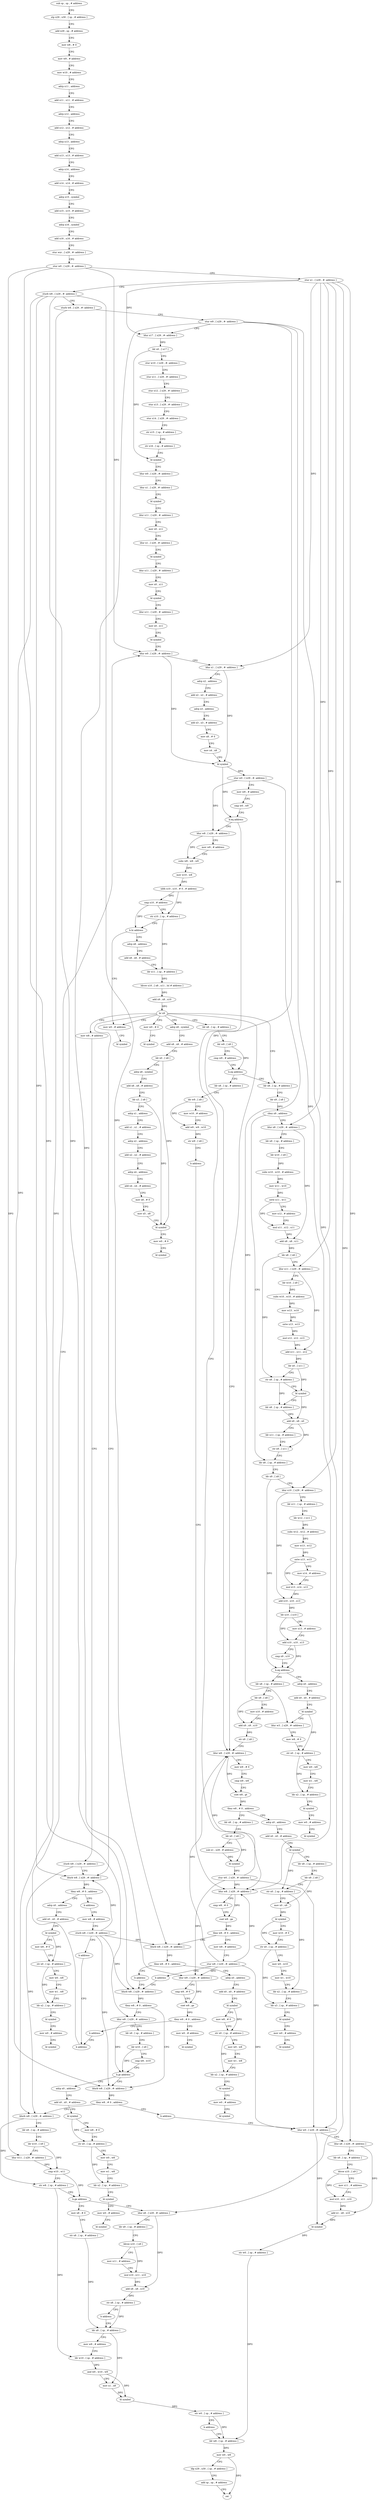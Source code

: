 digraph "func" {
"4200800" [label = "sub sp , sp , # address" ]
"4200804" [label = "stp x29 , x30 , [ sp , # address ]" ]
"4200808" [label = "add x29 , sp , # address" ]
"4200812" [label = "mov w8 , # 0" ]
"4200816" [label = "mov w9 , # address" ]
"4200820" [label = "mov w10 , # address" ]
"4200824" [label = "adrp x11 , address" ]
"4200828" [label = "add x11 , x11 , # address" ]
"4200832" [label = "adrp x12 , address" ]
"4200836" [label = "add x12 , x12 , # address" ]
"4200840" [label = "adrp x13 , address" ]
"4200844" [label = "add x13 , x13 , # address" ]
"4200848" [label = "adrp x14 , address" ]
"4200852" [label = "add x14 , x14 , # address" ]
"4200856" [label = "adrp x15 , symbol" ]
"4200860" [label = "add x15 , x15 , # address" ]
"4200864" [label = "adrp x16 , symbol" ]
"4200868" [label = "add x16 , x16 , # address" ]
"4200872" [label = "stur wzr , [ x29 , #- address ]" ]
"4200876" [label = "stur w0 , [ x29 , #- address ]" ]
"4200880" [label = "stur x1 , [ x29 , #- address ]" ]
"4200884" [label = "sturb w8 , [ x29 , #- address ]" ]
"4200888" [label = "sturb w8 , [ x29 , #- address ]" ]
"4200892" [label = "stur w9 , [ x29 , #- address ]" ]
"4200896" [label = "ldur x17 , [ x29 , #- address ]" ]
"4200900" [label = "ldr x0 , [ x17 ]" ]
"4200904" [label = "stur w10 , [ x29 , #- address ]" ]
"4200908" [label = "stur x11 , [ x29 , #- address ]" ]
"4200912" [label = "stur x12 , [ x29 , #- address ]" ]
"4200916" [label = "stur x13 , [ x29 , #- address ]" ]
"4200920" [label = "stur x14 , [ x29 , #- address ]" ]
"4200924" [label = "str x15 , [ sp , # address ]" ]
"4200928" [label = "str x16 , [ sp , # address ]" ]
"4200932" [label = "bl symbol" ]
"4200936" [label = "ldur w0 , [ x29 , #- address ]" ]
"4200940" [label = "ldur x1 , [ x29 , #- address ]" ]
"4200944" [label = "bl symbol" ]
"4200948" [label = "ldur x11 , [ x29 , #- address ]" ]
"4200952" [label = "mov x0 , x11" ]
"4200956" [label = "ldur x1 , [ x29 , #- address ]" ]
"4200960" [label = "bl symbol" ]
"4200964" [label = "ldur x11 , [ x29 , #- address ]" ]
"4200968" [label = "mov x0 , x11" ]
"4200972" [label = "bl symbol" ]
"4200976" [label = "ldur x11 , [ x29 , #- address ]" ]
"4200980" [label = "mov x0 , x11" ]
"4200984" [label = "bl symbol" ]
"4200988" [label = "ldur w0 , [ x29 , #- address ]" ]
"4201676" [label = "ldur w8 , [ x29 , #- address ]" ]
"4201680" [label = "cmp w8 , # 0" ]
"4201684" [label = "cset w8 , ge" ]
"4201688" [label = "tbnz w8 , # 0 , address" ]
"4201704" [label = "ldurb w8 , [ x29 , #- address ]" ]
"4201692" [label = "mov w8 , # address" ]
"4201040" [label = "ldur w8 , [ x29 , #- address ]" ]
"4201044" [label = "mov w9 , # address" ]
"4201048" [label = "subs w8 , w8 , w9" ]
"4201052" [label = "mov w10 , w8" ]
"4201056" [label = "ubfx x10 , x10 , # 0 , # address" ]
"4201060" [label = "cmp x10 , # address" ]
"4201064" [label = "str x10 , [ sp , # address ]" ]
"4201068" [label = "b.hi address" ]
"4201664" [label = "mov w0 , # address" ]
"4201072" [label = "adrp x8 , address" ]
"4201708" [label = "tbnz w8 , # 0 , address" ]
"4201716" [label = "adrp x0 , address" ]
"4201712" [label = "b address" ]
"4201696" [label = "stur w8 , [ x29 , #- address ]" ]
"4201700" [label = "b address" ]
"4201760" [label = "ldurb w8 , [ x29 , #- address ]" ]
"4201668" [label = "bl symbol" ]
"4201076" [label = "add x8 , x8 , # address" ]
"4201080" [label = "ldr x11 , [ sp , # address ]" ]
"4201084" [label = "ldrsw x10 , [ x8 , x11 , lsl # address ]" ]
"4201088" [label = "add x9 , x8 , x10" ]
"4201092" [label = "br x9" ]
"4201096" [label = "ldr x8 , [ sp , # address ]" ]
"4201136" [label = "ldr x8 , [ sp , # address ]" ]
"4201376" [label = "ldur w8 , [ x29 , #- address ]" ]
"4201512" [label = "mov w8 , # address" ]
"4201520" [label = "ldurb w8 , [ x29 , #- address ]" ]
"4201588" [label = "mov w0 , # 0" ]
"4201596" [label = "adrp x8 , symbol" ]
"4201720" [label = "add x0 , x0 , # address" ]
"4201724" [label = "bl symbol" ]
"4201728" [label = "mov w8 , # 0" ]
"4201732" [label = "str x0 , [ sp , # address ]" ]
"4201736" [label = "mov w0 , w8" ]
"4201740" [label = "mov w1 , w8" ]
"4201744" [label = "ldr x2 , [ sp , # address ]" ]
"4201748" [label = "bl symbol" ]
"4201752" [label = "mov w0 , # address" ]
"4201756" [label = "bl symbol" ]
"4201764" [label = "tbnz w8 , # 0 , address" ]
"4201832" [label = "ldurb w8 , [ x29 , #- address ]" ]
"4201768" [label = "ldur w8 , [ x29 , #- address ]" ]
"4201100" [label = "ldr w9 , [ x8 ]" ]
"4201104" [label = "cmp w9 , # address" ]
"4201108" [label = "b.eq address" ]
"4201112" [label = "ldr x8 , [ sp , # address ]" ]
"4201140" [label = "ldr x9 , [ x8 ]" ]
"4201144" [label = "cbnz x9 , address" ]
"4201244" [label = "ldr x8 , [ sp , # address ]" ]
"4201148" [label = "ldur x8 , [ x29 , #- address ]" ]
"4201380" [label = "mov w9 , # 0" ]
"4201384" [label = "cmp w9 , w8" ]
"4201388" [label = "cset w8 , gt" ]
"4201392" [label = "tbnz w8 , # 0 , address" ]
"4201464" [label = "ldr x8 , [ sp , # address ]" ]
"4201396" [label = "adrp x0 , address" ]
"4201516" [label = "sturb w8 , [ x29 , #- address ]" ]
"4201524" [label = "tbnz w8 , # 0 , address" ]
"4201532" [label = "adrp x0 , address" ]
"4201528" [label = "b address" ]
"4201592" [label = "bl symbol" ]
"4201600" [label = "add x8 , x8 , # address" ]
"4201604" [label = "ldr x0 , [ x8 ]" ]
"4201608" [label = "adrp x8 , symbol" ]
"4201612" [label = "add x8 , x8 , # address" ]
"4201616" [label = "ldr x3 , [ x8 ]" ]
"4201620" [label = "adrp x1 , address" ]
"4201624" [label = "add x1 , x1 , # address" ]
"4201628" [label = "adrp x2 , address" ]
"4201632" [label = "add x2 , x2 , # address" ]
"4201636" [label = "adrp x4 , address" ]
"4201640" [label = "add x4 , x4 , # address" ]
"4201644" [label = "mov x8 , # 0" ]
"4201648" [label = "mov x5 , x8" ]
"4201652" [label = "bl symbol" ]
"4201656" [label = "mov w0 , # 0" ]
"4201660" [label = "bl symbol" ]
"4201836" [label = "tbnz w8 , # 0 , address" ]
"4201844" [label = "ldurb w8 , [ x29 , #- address ]" ]
"4201840" [label = "b address" ]
"4201772" [label = "ldr x9 , [ sp , # address ]" ]
"4201776" [label = "ldr w10 , [ x9 ]" ]
"4201780" [label = "cmp w8 , w10" ]
"4201784" [label = "b.gt address" ]
"4201788" [label = "adrp x0 , address" ]
"4201116" [label = "ldr w9 , [ x8 ]" ]
"4201120" [label = "mov w10 , # address" ]
"4201124" [label = "add w9 , w9 , w10" ]
"4201128" [label = "str w9 , [ x8 ]" ]
"4201132" [label = "b address" ]
"4201248" [label = "ldr x9 , [ x8 ]" ]
"4201252" [label = "ldur x10 , [ x29 , #- address ]" ]
"4201256" [label = "ldr x11 , [ sp , # address ]" ]
"4201260" [label = "ldr w12 , [ x11 ]" ]
"4201264" [label = "subs w12 , w12 , # address" ]
"4201268" [label = "mov w13 , w12" ]
"4201272" [label = "sxtw x13 , w13" ]
"4201276" [label = "mov x14 , # address" ]
"4201280" [label = "mul x13 , x14 , x13" ]
"4201284" [label = "add x10 , x10 , x13" ]
"4201288" [label = "ldr x10 , [ x10 ]" ]
"4201292" [label = "mov x13 , # address" ]
"4201296" [label = "add x10 , x10 , x13" ]
"4201300" [label = "cmp x9 , x10" ]
"4201304" [label = "b.eq address" ]
"4201356" [label = "ldr x8 , [ sp , # address ]" ]
"4201308" [label = "adrp x0 , address" ]
"4201152" [label = "ldr x9 , [ sp , # address ]" ]
"4201156" [label = "ldr w10 , [ x9 ]" ]
"4201160" [label = "subs w10 , w10 , # address" ]
"4201164" [label = "mov w11 , w10" ]
"4201168" [label = "sxtw x11 , w11" ]
"4201172" [label = "mov x12 , # address" ]
"4201176" [label = "mul x11 , x12 , x11" ]
"4201180" [label = "add x8 , x8 , x11" ]
"4201184" [label = "ldr x8 , [ x8 ]" ]
"4201188" [label = "ldur x11 , [ x29 , #- address ]" ]
"4201192" [label = "ldr w10 , [ x9 ]" ]
"4201196" [label = "subs w10 , w10 , # address" ]
"4201200" [label = "mov w13 , w10" ]
"4201204" [label = "sxtw x13 , w13" ]
"4201208" [label = "mul x12 , x12 , x13" ]
"4201212" [label = "add x11 , x11 , x12" ]
"4201216" [label = "ldr x0 , [ x11 ]" ]
"4201220" [label = "str x8 , [ sp , # address ]" ]
"4201224" [label = "bl symbol" ]
"4201228" [label = "ldr x8 , [ sp , # address ]" ]
"4201232" [label = "add x9 , x8 , x0" ]
"4201236" [label = "ldr x11 , [ sp , # address ]" ]
"4201240" [label = "str x9 , [ x11 ]" ]
"4201468" [label = "ldr x0 , [ x8 ]" ]
"4201472" [label = "sub x1 , x29 , # address" ]
"4201476" [label = "bl symbol" ]
"4201480" [label = "stur w0 , [ x29 , #- address ]" ]
"4201484" [label = "ldur w9 , [ x29 , #- address ]" ]
"4201488" [label = "cmp w9 , # 0" ]
"4201492" [label = "cset w9 , ge" ]
"4201496" [label = "tbnz w9 , # 0 , address" ]
"4201508" [label = "b address" ]
"4201500" [label = "mov w0 , # address" ]
"4201400" [label = "add x0 , x0 , # address" ]
"4201404" [label = "bl symbol" ]
"4201408" [label = "ldr x8 , [ sp , # address ]" ]
"4201412" [label = "ldr x9 , [ x8 ]" ]
"4201416" [label = "str x0 , [ sp , # address ]" ]
"4201420" [label = "mov x0 , x9" ]
"4201424" [label = "bl symbol" ]
"4201428" [label = "mov w10 , # 0" ]
"4201432" [label = "str x0 , [ sp , # address ]" ]
"4201436" [label = "mov w0 , w10" ]
"4201440" [label = "mov w1 , w10" ]
"4201444" [label = "ldr x2 , [ sp , # address ]" ]
"4201448" [label = "ldr x3 , [ sp , # address ]" ]
"4201452" [label = "bl symbol" ]
"4201456" [label = "mov w0 , # address" ]
"4201460" [label = "bl symbol" ]
"4201536" [label = "add x0 , x0 , # address" ]
"4201540" [label = "bl symbol" ]
"4201544" [label = "mov w8 , # 0" ]
"4201548" [label = "str x0 , [ sp , # address ]" ]
"4201552" [label = "mov w0 , w8" ]
"4201556" [label = "mov w1 , w8" ]
"4201560" [label = "ldr x2 , [ sp , # address ]" ]
"4201564" [label = "bl symbol" ]
"4201568" [label = "mov w0 , # address" ]
"4201572" [label = "bl symbol" ]
"4201576" [label = "mov w8 , # address" ]
"4201848" [label = "ldr x9 , [ sp , # address ]" ]
"4201852" [label = "ldr w10 , [ x9 ]" ]
"4201856" [label = "ldur w11 , [ x29 , #- address ]" ]
"4201860" [label = "cmp w10 , w11" ]
"4201864" [label = "str w8 , [ sp , # address ]" ]
"4201868" [label = "b.ge address" ]
"4201904" [label = "mov x8 , # 0" ]
"4201872" [label = "ldur x8 , [ x29 , #- address ]" ]
"4201944" [label = "ldur w0 , [ x29 , #- address ]" ]
"4201792" [label = "add x0 , x0 , # address" ]
"4201796" [label = "bl symbol" ]
"4201800" [label = "mov w8 , # 0" ]
"4201804" [label = "str x0 , [ sp , # address ]" ]
"4201808" [label = "mov w0 , w8" ]
"4201812" [label = "mov w1 , w8" ]
"4201816" [label = "ldr x2 , [ sp , # address ]" ]
"4201820" [label = "bl symbol" ]
"4201824" [label = "mov w0 , # address" ]
"4201828" [label = "bl symbol" ]
"4201360" [label = "ldr x9 , [ x8 ]" ]
"4201364" [label = "mov x10 , # address" ]
"4201368" [label = "add x9 , x9 , x10" ]
"4201372" [label = "str x9 , [ x8 ]" ]
"4201312" [label = "add x0 , x0 , # address" ]
"4201316" [label = "bl symbol" ]
"4201320" [label = "ldur w3 , [ x29 , #- address ]" ]
"4201324" [label = "mov w8 , # 0" ]
"4201328" [label = "str x0 , [ sp , # address ]" ]
"4201332" [label = "mov w0 , w8" ]
"4201336" [label = "mov w1 , w8" ]
"4201340" [label = "ldr x2 , [ sp , # address ]" ]
"4201344" [label = "bl symbol" ]
"4201348" [label = "mov w0 , # address" ]
"4201352" [label = "bl symbol" ]
"4201672" [label = "b address" ]
"4201504" [label = "bl symbol" ]
"4201580" [label = "sturb w8 , [ x29 , #- address ]" ]
"4201584" [label = "b address" ]
"4201908" [label = "str x8 , [ sp , # address ]" ]
"4201912" [label = "ldr x8 , [ sp , # address ]" ]
"4201876" [label = "ldr x9 , [ sp , # address ]" ]
"4201880" [label = "ldrsw x10 , [ x9 ]" ]
"4201884" [label = "mov x11 , # address" ]
"4201888" [label = "mul x10 , x11 , x10" ]
"4201892" [label = "add x8 , x8 , x10" ]
"4201896" [label = "str x8 , [ sp , # address ]" ]
"4201900" [label = "b address" ]
"4201948" [label = "ldur x8 , [ x29 , #- address ]" ]
"4201952" [label = "ldr x9 , [ sp , # address ]" ]
"4201956" [label = "ldrsw x10 , [ x9 ]" ]
"4201960" [label = "mov x11 , # address" ]
"4201964" [label = "mul x10 , x11 , x10" ]
"4201968" [label = "add x1 , x8 , x10" ]
"4201972" [label = "bl symbol" ]
"4201976" [label = "str w0 , [ sp , # address ]" ]
"4201980" [label = "ldr w8 , [ sp , # address ]" ]
"4201984" [label = "mov w0 , w8" ]
"4201988" [label = "ldp x29 , x30 , [ sp , # address ]" ]
"4201992" [label = "add sp , sp , # address" ]
"4201996" [label = "ret" ]
"4201916" [label = "mov w9 , # address" ]
"4201920" [label = "ldr w10 , [ sp , # address ]" ]
"4201924" [label = "and w0 , w10 , w9" ]
"4201928" [label = "mov x1 , x8" ]
"4201932" [label = "bl symbol" ]
"4201936" [label = "str w0 , [ sp , # address ]" ]
"4201940" [label = "b address" ]
"4200992" [label = "ldur x1 , [ x29 , #- address ]" ]
"4200996" [label = "adrp x2 , address" ]
"4201000" [label = "add x2 , x2 , # address" ]
"4201004" [label = "adrp x3 , address" ]
"4201008" [label = "add x3 , x3 , # address" ]
"4201012" [label = "mov x8 , # 0" ]
"4201016" [label = "mov x4 , x8" ]
"4201020" [label = "bl symbol" ]
"4201024" [label = "stur w0 , [ x29 , #- address ]" ]
"4201028" [label = "mov w9 , # address" ]
"4201032" [label = "cmp w0 , w9" ]
"4201036" [label = "b.eq address" ]
"4200800" -> "4200804" [ label = "CFG" ]
"4200804" -> "4200808" [ label = "CFG" ]
"4200808" -> "4200812" [ label = "CFG" ]
"4200812" -> "4200816" [ label = "CFG" ]
"4200816" -> "4200820" [ label = "CFG" ]
"4200820" -> "4200824" [ label = "CFG" ]
"4200824" -> "4200828" [ label = "CFG" ]
"4200828" -> "4200832" [ label = "CFG" ]
"4200832" -> "4200836" [ label = "CFG" ]
"4200836" -> "4200840" [ label = "CFG" ]
"4200840" -> "4200844" [ label = "CFG" ]
"4200844" -> "4200848" [ label = "CFG" ]
"4200848" -> "4200852" [ label = "CFG" ]
"4200852" -> "4200856" [ label = "CFG" ]
"4200856" -> "4200860" [ label = "CFG" ]
"4200860" -> "4200864" [ label = "CFG" ]
"4200864" -> "4200868" [ label = "CFG" ]
"4200868" -> "4200872" [ label = "CFG" ]
"4200872" -> "4200876" [ label = "CFG" ]
"4200876" -> "4200880" [ label = "CFG" ]
"4200876" -> "4200988" [ label = "DFG" ]
"4200876" -> "4201768" [ label = "DFG" ]
"4200876" -> "4201856" [ label = "DFG" ]
"4200880" -> "4200884" [ label = "CFG" ]
"4200880" -> "4200896" [ label = "DFG" ]
"4200880" -> "4200992" [ label = "DFG" ]
"4200880" -> "4201252" [ label = "DFG" ]
"4200880" -> "4201148" [ label = "DFG" ]
"4200880" -> "4201188" [ label = "DFG" ]
"4200880" -> "4201872" [ label = "DFG" ]
"4200880" -> "4201948" [ label = "DFG" ]
"4200884" -> "4200888" [ label = "CFG" ]
"4200884" -> "4201520" [ label = "DFG" ]
"4200884" -> "4201704" [ label = "DFG" ]
"4200884" -> "4201760" [ label = "DFG" ]
"4200884" -> "4201832" [ label = "DFG" ]
"4200888" -> "4200892" [ label = "CFG" ]
"4200888" -> "4201844" [ label = "DFG" ]
"4200892" -> "4200896" [ label = "CFG" ]
"4200892" -> "4201676" [ label = "DFG" ]
"4200892" -> "4201376" [ label = "DFG" ]
"4200892" -> "4201484" [ label = "DFG" ]
"4200892" -> "4201944" [ label = "DFG" ]
"4200896" -> "4200900" [ label = "DFG" ]
"4200900" -> "4200904" [ label = "CFG" ]
"4200900" -> "4200932" [ label = "DFG" ]
"4200904" -> "4200908" [ label = "CFG" ]
"4200908" -> "4200912" [ label = "CFG" ]
"4200912" -> "4200916" [ label = "CFG" ]
"4200916" -> "4200920" [ label = "CFG" ]
"4200920" -> "4200924" [ label = "CFG" ]
"4200924" -> "4200928" [ label = "CFG" ]
"4200928" -> "4200932" [ label = "CFG" ]
"4200932" -> "4200936" [ label = "CFG" ]
"4200936" -> "4200940" [ label = "CFG" ]
"4200940" -> "4200944" [ label = "CFG" ]
"4200944" -> "4200948" [ label = "CFG" ]
"4200948" -> "4200952" [ label = "CFG" ]
"4200952" -> "4200956" [ label = "CFG" ]
"4200956" -> "4200960" [ label = "CFG" ]
"4200960" -> "4200964" [ label = "CFG" ]
"4200964" -> "4200968" [ label = "CFG" ]
"4200968" -> "4200972" [ label = "CFG" ]
"4200972" -> "4200976" [ label = "CFG" ]
"4200976" -> "4200980" [ label = "CFG" ]
"4200980" -> "4200984" [ label = "CFG" ]
"4200984" -> "4200988" [ label = "CFG" ]
"4200988" -> "4200992" [ label = "CFG" ]
"4200988" -> "4201020" [ label = "DFG" ]
"4201676" -> "4201680" [ label = "CFG" ]
"4201676" -> "4201684" [ label = "DFG" ]
"4201680" -> "4201684" [ label = "CFG" ]
"4201684" -> "4201688" [ label = "DFG" ]
"4201688" -> "4201704" [ label = "CFG" ]
"4201688" -> "4201692" [ label = "CFG" ]
"4201704" -> "4201708" [ label = "DFG" ]
"4201692" -> "4201696" [ label = "CFG" ]
"4201040" -> "4201044" [ label = "CFG" ]
"4201040" -> "4201048" [ label = "DFG" ]
"4201044" -> "4201048" [ label = "CFG" ]
"4201048" -> "4201052" [ label = "DFG" ]
"4201052" -> "4201056" [ label = "DFG" ]
"4201056" -> "4201060" [ label = "DFG" ]
"4201056" -> "4201064" [ label = "DFG" ]
"4201060" -> "4201064" [ label = "CFG" ]
"4201060" -> "4201068" [ label = "DFG" ]
"4201064" -> "4201068" [ label = "CFG" ]
"4201064" -> "4201080" [ label = "DFG" ]
"4201068" -> "4201664" [ label = "CFG" ]
"4201068" -> "4201072" [ label = "CFG" ]
"4201664" -> "4201668" [ label = "CFG" ]
"4201072" -> "4201076" [ label = "CFG" ]
"4201708" -> "4201716" [ label = "CFG" ]
"4201708" -> "4201712" [ label = "CFG" ]
"4201716" -> "4201720" [ label = "CFG" ]
"4201712" -> "4201760" [ label = "CFG" ]
"4201696" -> "4201700" [ label = "CFG" ]
"4201696" -> "4201676" [ label = "DFG" ]
"4201696" -> "4201376" [ label = "DFG" ]
"4201696" -> "4201484" [ label = "DFG" ]
"4201696" -> "4201944" [ label = "DFG" ]
"4201700" -> "4201760" [ label = "CFG" ]
"4201760" -> "4201764" [ label = "DFG" ]
"4201076" -> "4201080" [ label = "CFG" ]
"4201080" -> "4201084" [ label = "DFG" ]
"4201084" -> "4201088" [ label = "DFG" ]
"4201088" -> "4201092" [ label = "DFG" ]
"4201092" -> "4201096" [ label = "CFG" ]
"4201092" -> "4201136" [ label = "CFG" ]
"4201092" -> "4201376" [ label = "CFG" ]
"4201092" -> "4201512" [ label = "CFG" ]
"4201092" -> "4201520" [ label = "CFG" ]
"4201092" -> "4201588" [ label = "CFG" ]
"4201092" -> "4201596" [ label = "CFG" ]
"4201092" -> "4201664" [ label = "CFG" ]
"4201096" -> "4201100" [ label = "CFG" ]
"4201136" -> "4201140" [ label = "CFG" ]
"4201376" -> "4201380" [ label = "CFG" ]
"4201376" -> "4201388" [ label = "DFG" ]
"4201512" -> "4201516" [ label = "CFG" ]
"4201520" -> "4201524" [ label = "DFG" ]
"4201588" -> "4201592" [ label = "CFG" ]
"4201596" -> "4201600" [ label = "CFG" ]
"4201720" -> "4201724" [ label = "CFG" ]
"4201724" -> "4201728" [ label = "CFG" ]
"4201724" -> "4201732" [ label = "DFG" ]
"4201728" -> "4201732" [ label = "CFG" ]
"4201732" -> "4201736" [ label = "CFG" ]
"4201732" -> "4201744" [ label = "DFG" ]
"4201736" -> "4201740" [ label = "CFG" ]
"4201740" -> "4201744" [ label = "CFG" ]
"4201744" -> "4201748" [ label = "CFG" ]
"4201748" -> "4201752" [ label = "CFG" ]
"4201752" -> "4201756" [ label = "CFG" ]
"4201764" -> "4201832" [ label = "CFG" ]
"4201764" -> "4201768" [ label = "CFG" ]
"4201832" -> "4201836" [ label = "DFG" ]
"4201768" -> "4201772" [ label = "CFG" ]
"4201768" -> "4201784" [ label = "DFG" ]
"4201100" -> "4201104" [ label = "CFG" ]
"4201100" -> "4201108" [ label = "DFG" ]
"4201104" -> "4201108" [ label = "CFG" ]
"4201108" -> "4201136" [ label = "CFG" ]
"4201108" -> "4201112" [ label = "CFG" ]
"4201112" -> "4201116" [ label = "CFG" ]
"4201140" -> "4201144" [ label = "DFG" ]
"4201144" -> "4201244" [ label = "CFG" ]
"4201144" -> "4201148" [ label = "CFG" ]
"4201244" -> "4201248" [ label = "CFG" ]
"4201148" -> "4201152" [ label = "CFG" ]
"4201148" -> "4201180" [ label = "DFG" ]
"4201380" -> "4201384" [ label = "CFG" ]
"4201384" -> "4201388" [ label = "CFG" ]
"4201388" -> "4201392" [ label = "DFG" ]
"4201392" -> "4201464" [ label = "CFG" ]
"4201392" -> "4201396" [ label = "CFG" ]
"4201464" -> "4201468" [ label = "CFG" ]
"4201396" -> "4201400" [ label = "CFG" ]
"4201516" -> "4201520" [ label = "CFG" ]
"4201516" -> "4201844" [ label = "DFG" ]
"4201524" -> "4201532" [ label = "CFG" ]
"4201524" -> "4201528" [ label = "CFG" ]
"4201532" -> "4201536" [ label = "CFG" ]
"4201528" -> "4201576" [ label = "CFG" ]
"4201600" -> "4201604" [ label = "CFG" ]
"4201604" -> "4201608" [ label = "CFG" ]
"4201604" -> "4201652" [ label = "DFG" ]
"4201608" -> "4201612" [ label = "CFG" ]
"4201612" -> "4201616" [ label = "CFG" ]
"4201616" -> "4201620" [ label = "CFG" ]
"4201616" -> "4201652" [ label = "DFG" ]
"4201620" -> "4201624" [ label = "CFG" ]
"4201624" -> "4201628" [ label = "CFG" ]
"4201628" -> "4201632" [ label = "CFG" ]
"4201632" -> "4201636" [ label = "CFG" ]
"4201636" -> "4201640" [ label = "CFG" ]
"4201640" -> "4201644" [ label = "CFG" ]
"4201644" -> "4201648" [ label = "CFG" ]
"4201648" -> "4201652" [ label = "CFG" ]
"4201652" -> "4201656" [ label = "CFG" ]
"4201656" -> "4201660" [ label = "CFG" ]
"4201836" -> "4201844" [ label = "CFG" ]
"4201836" -> "4201840" [ label = "CFG" ]
"4201844" -> "4201848" [ label = "CFG" ]
"4201844" -> "4201864" [ label = "DFG" ]
"4201840" -> "4201944" [ label = "CFG" ]
"4201772" -> "4201776" [ label = "CFG" ]
"4201776" -> "4201780" [ label = "CFG" ]
"4201776" -> "4201784" [ label = "DFG" ]
"4201780" -> "4201784" [ label = "CFG" ]
"4201784" -> "4201832" [ label = "CFG" ]
"4201784" -> "4201788" [ label = "CFG" ]
"4201788" -> "4201792" [ label = "CFG" ]
"4201116" -> "4201120" [ label = "CFG" ]
"4201116" -> "4201124" [ label = "DFG" ]
"4201120" -> "4201124" [ label = "CFG" ]
"4201124" -> "4201128" [ label = "DFG" ]
"4201128" -> "4201132" [ label = "CFG" ]
"4201132" -> "4201676" [ label = "CFG" ]
"4201248" -> "4201252" [ label = "CFG" ]
"4201248" -> "4201304" [ label = "DFG" ]
"4201252" -> "4201256" [ label = "CFG" ]
"4201252" -> "4201284" [ label = "DFG" ]
"4201256" -> "4201260" [ label = "CFG" ]
"4201260" -> "4201264" [ label = "DFG" ]
"4201264" -> "4201268" [ label = "DFG" ]
"4201268" -> "4201272" [ label = "DFG" ]
"4201272" -> "4201276" [ label = "CFG" ]
"4201272" -> "4201280" [ label = "DFG" ]
"4201276" -> "4201280" [ label = "CFG" ]
"4201280" -> "4201284" [ label = "DFG" ]
"4201284" -> "4201288" [ label = "DFG" ]
"4201288" -> "4201292" [ label = "CFG" ]
"4201288" -> "4201296" [ label = "DFG" ]
"4201292" -> "4201296" [ label = "CFG" ]
"4201296" -> "4201300" [ label = "CFG" ]
"4201296" -> "4201304" [ label = "DFG" ]
"4201300" -> "4201304" [ label = "CFG" ]
"4201304" -> "4201356" [ label = "CFG" ]
"4201304" -> "4201308" [ label = "CFG" ]
"4201356" -> "4201360" [ label = "CFG" ]
"4201308" -> "4201312" [ label = "CFG" ]
"4201152" -> "4201156" [ label = "CFG" ]
"4201156" -> "4201160" [ label = "DFG" ]
"4201160" -> "4201164" [ label = "DFG" ]
"4201164" -> "4201168" [ label = "DFG" ]
"4201168" -> "4201172" [ label = "CFG" ]
"4201168" -> "4201176" [ label = "DFG" ]
"4201172" -> "4201176" [ label = "CFG" ]
"4201176" -> "4201180" [ label = "DFG" ]
"4201180" -> "4201184" [ label = "DFG" ]
"4201184" -> "4201188" [ label = "CFG" ]
"4201184" -> "4201220" [ label = "DFG" ]
"4201188" -> "4201192" [ label = "CFG" ]
"4201188" -> "4201212" [ label = "DFG" ]
"4201192" -> "4201196" [ label = "DFG" ]
"4201196" -> "4201200" [ label = "DFG" ]
"4201200" -> "4201204" [ label = "DFG" ]
"4201204" -> "4201208" [ label = "DFG" ]
"4201208" -> "4201212" [ label = "DFG" ]
"4201212" -> "4201216" [ label = "DFG" ]
"4201216" -> "4201220" [ label = "CFG" ]
"4201216" -> "4201224" [ label = "DFG" ]
"4201220" -> "4201224" [ label = "CFG" ]
"4201220" -> "4201228" [ label = "DFG" ]
"4201224" -> "4201228" [ label = "CFG" ]
"4201224" -> "4201232" [ label = "DFG" ]
"4201228" -> "4201232" [ label = "DFG" ]
"4201232" -> "4201236" [ label = "CFG" ]
"4201232" -> "4201240" [ label = "DFG" ]
"4201236" -> "4201240" [ label = "CFG" ]
"4201240" -> "4201244" [ label = "CFG" ]
"4201468" -> "4201472" [ label = "CFG" ]
"4201468" -> "4201476" [ label = "DFG" ]
"4201472" -> "4201476" [ label = "DFG" ]
"4201476" -> "4201480" [ label = "DFG" ]
"4201480" -> "4201484" [ label = "DFG" ]
"4201480" -> "4201676" [ label = "DFG" ]
"4201480" -> "4201376" [ label = "DFG" ]
"4201480" -> "4201944" [ label = "DFG" ]
"4201484" -> "4201488" [ label = "CFG" ]
"4201484" -> "4201492" [ label = "DFG" ]
"4201488" -> "4201492" [ label = "CFG" ]
"4201492" -> "4201496" [ label = "DFG" ]
"4201496" -> "4201508" [ label = "CFG" ]
"4201496" -> "4201500" [ label = "CFG" ]
"4201508" -> "4201672" [ label = "CFG" ]
"4201500" -> "4201504" [ label = "CFG" ]
"4201400" -> "4201404" [ label = "CFG" ]
"4201404" -> "4201408" [ label = "CFG" ]
"4201404" -> "4201416" [ label = "DFG" ]
"4201408" -> "4201412" [ label = "CFG" ]
"4201412" -> "4201416" [ label = "CFG" ]
"4201412" -> "4201420" [ label = "DFG" ]
"4201416" -> "4201420" [ label = "CFG" ]
"4201416" -> "4201444" [ label = "DFG" ]
"4201420" -> "4201424" [ label = "DFG" ]
"4201424" -> "4201428" [ label = "CFG" ]
"4201424" -> "4201432" [ label = "DFG" ]
"4201428" -> "4201432" [ label = "CFG" ]
"4201432" -> "4201436" [ label = "CFG" ]
"4201432" -> "4201448" [ label = "DFG" ]
"4201436" -> "4201440" [ label = "CFG" ]
"4201440" -> "4201444" [ label = "CFG" ]
"4201444" -> "4201448" [ label = "CFG" ]
"4201448" -> "4201452" [ label = "CFG" ]
"4201452" -> "4201456" [ label = "CFG" ]
"4201456" -> "4201460" [ label = "CFG" ]
"4201536" -> "4201540" [ label = "CFG" ]
"4201540" -> "4201544" [ label = "CFG" ]
"4201540" -> "4201548" [ label = "DFG" ]
"4201544" -> "4201548" [ label = "CFG" ]
"4201548" -> "4201552" [ label = "CFG" ]
"4201548" -> "4201560" [ label = "DFG" ]
"4201552" -> "4201556" [ label = "CFG" ]
"4201556" -> "4201560" [ label = "CFG" ]
"4201560" -> "4201564" [ label = "CFG" ]
"4201564" -> "4201568" [ label = "CFG" ]
"4201568" -> "4201572" [ label = "CFG" ]
"4201576" -> "4201580" [ label = "CFG" ]
"4201848" -> "4201852" [ label = "CFG" ]
"4201852" -> "4201856" [ label = "CFG" ]
"4201852" -> "4201860" [ label = "DFG" ]
"4201856" -> "4201860" [ label = "DFG" ]
"4201860" -> "4201864" [ label = "CFG" ]
"4201860" -> "4201868" [ label = "DFG" ]
"4201864" -> "4201868" [ label = "CFG" ]
"4201864" -> "4201920" [ label = "DFG" ]
"4201868" -> "4201904" [ label = "CFG" ]
"4201868" -> "4201872" [ label = "CFG" ]
"4201904" -> "4201908" [ label = "CFG" ]
"4201872" -> "4201876" [ label = "CFG" ]
"4201872" -> "4201892" [ label = "DFG" ]
"4201944" -> "4201948" [ label = "CFG" ]
"4201944" -> "4201972" [ label = "DFG" ]
"4201792" -> "4201796" [ label = "CFG" ]
"4201796" -> "4201800" [ label = "CFG" ]
"4201796" -> "4201804" [ label = "DFG" ]
"4201800" -> "4201804" [ label = "CFG" ]
"4201804" -> "4201808" [ label = "CFG" ]
"4201804" -> "4201816" [ label = "DFG" ]
"4201808" -> "4201812" [ label = "CFG" ]
"4201812" -> "4201816" [ label = "CFG" ]
"4201816" -> "4201820" [ label = "CFG" ]
"4201820" -> "4201824" [ label = "CFG" ]
"4201824" -> "4201828" [ label = "CFG" ]
"4201360" -> "4201364" [ label = "CFG" ]
"4201360" -> "4201368" [ label = "DFG" ]
"4201364" -> "4201368" [ label = "CFG" ]
"4201368" -> "4201372" [ label = "DFG" ]
"4201372" -> "4201376" [ label = "CFG" ]
"4201312" -> "4201316" [ label = "CFG" ]
"4201316" -> "4201320" [ label = "CFG" ]
"4201316" -> "4201328" [ label = "DFG" ]
"4201320" -> "4201324" [ label = "CFG" ]
"4201324" -> "4201328" [ label = "CFG" ]
"4201328" -> "4201332" [ label = "CFG" ]
"4201328" -> "4201340" [ label = "DFG" ]
"4201332" -> "4201336" [ label = "CFG" ]
"4201336" -> "4201340" [ label = "CFG" ]
"4201340" -> "4201344" [ label = "CFG" ]
"4201344" -> "4201348" [ label = "CFG" ]
"4201348" -> "4201352" [ label = "CFG" ]
"4201672" -> "4200988" [ label = "CFG" ]
"4201580" -> "4201584" [ label = "CFG" ]
"4201580" -> "4201520" [ label = "DFG" ]
"4201580" -> "4201704" [ label = "DFG" ]
"4201580" -> "4201760" [ label = "DFG" ]
"4201580" -> "4201832" [ label = "DFG" ]
"4201584" -> "4201672" [ label = "CFG" ]
"4201908" -> "4201912" [ label = "DFG" ]
"4201912" -> "4201916" [ label = "CFG" ]
"4201912" -> "4201928" [ label = "DFG" ]
"4201876" -> "4201880" [ label = "CFG" ]
"4201880" -> "4201884" [ label = "CFG" ]
"4201880" -> "4201888" [ label = "DFG" ]
"4201884" -> "4201888" [ label = "CFG" ]
"4201888" -> "4201892" [ label = "DFG" ]
"4201892" -> "4201896" [ label = "DFG" ]
"4201896" -> "4201900" [ label = "CFG" ]
"4201896" -> "4201912" [ label = "DFG" ]
"4201900" -> "4201912" [ label = "CFG" ]
"4201948" -> "4201952" [ label = "CFG" ]
"4201948" -> "4201968" [ label = "DFG" ]
"4201952" -> "4201956" [ label = "CFG" ]
"4201956" -> "4201960" [ label = "CFG" ]
"4201956" -> "4201964" [ label = "DFG" ]
"4201960" -> "4201964" [ label = "CFG" ]
"4201964" -> "4201968" [ label = "DFG" ]
"4201968" -> "4201972" [ label = "DFG" ]
"4201972" -> "4201976" [ label = "DFG" ]
"4201976" -> "4201980" [ label = "DFG" ]
"4201980" -> "4201984" [ label = "DFG" ]
"4201984" -> "4201988" [ label = "CFG" ]
"4201984" -> "4201996" [ label = "DFG" ]
"4201988" -> "4201992" [ label = "CFG" ]
"4201992" -> "4201996" [ label = "CFG" ]
"4201916" -> "4201920" [ label = "CFG" ]
"4201920" -> "4201924" [ label = "DFG" ]
"4201924" -> "4201928" [ label = "CFG" ]
"4201924" -> "4201932" [ label = "DFG" ]
"4201928" -> "4201932" [ label = "DFG" ]
"4201932" -> "4201936" [ label = "DFG" ]
"4201936" -> "4201940" [ label = "CFG" ]
"4201936" -> "4201980" [ label = "DFG" ]
"4201940" -> "4201980" [ label = "CFG" ]
"4200992" -> "4200996" [ label = "CFG" ]
"4200992" -> "4201020" [ label = "DFG" ]
"4200996" -> "4201000" [ label = "CFG" ]
"4201000" -> "4201004" [ label = "CFG" ]
"4201004" -> "4201008" [ label = "CFG" ]
"4201008" -> "4201012" [ label = "CFG" ]
"4201012" -> "4201016" [ label = "CFG" ]
"4201016" -> "4201020" [ label = "CFG" ]
"4201020" -> "4201024" [ label = "DFG" ]
"4201020" -> "4201036" [ label = "DFG" ]
"4201024" -> "4201028" [ label = "CFG" ]
"4201024" -> "4201040" [ label = "DFG" ]
"4201024" -> "4201320" [ label = "DFG" ]
"4201028" -> "4201032" [ label = "CFG" ]
"4201032" -> "4201036" [ label = "CFG" ]
"4201036" -> "4201676" [ label = "CFG" ]
"4201036" -> "4201040" [ label = "CFG" ]
}
